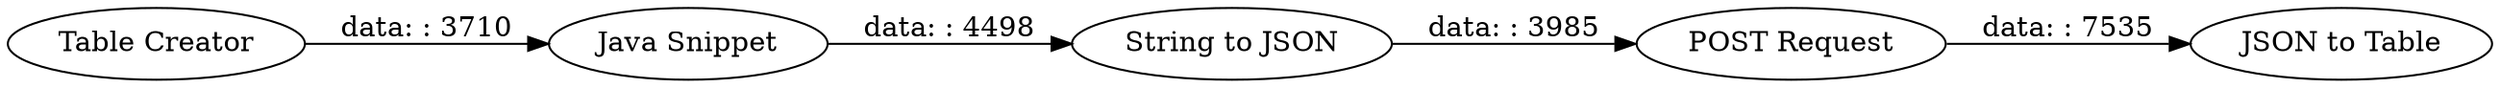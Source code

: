 digraph {
	"-5707739908569963488_8" [label="String to JSON"]
	"-5707739908569963488_7" [label="Table Creator"]
	"-5707739908569963488_6" [label="Java Snippet"]
	"-5707739908569963488_10" [label="JSON to Table"]
	"-5707739908569963488_9" [label="POST Request"]
	"-5707739908569963488_6" -> "-5707739908569963488_8" [label="data: : 4498"]
	"-5707739908569963488_7" -> "-5707739908569963488_6" [label="data: : 3710"]
	"-5707739908569963488_9" -> "-5707739908569963488_10" [label="data: : 7535"]
	"-5707739908569963488_8" -> "-5707739908569963488_9" [label="data: : 3985"]
	rankdir=LR
}
